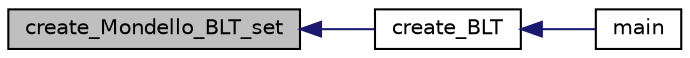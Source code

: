 digraph "create_Mondello_BLT_set"
{
  edge [fontname="Helvetica",fontsize="10",labelfontname="Helvetica",labelfontsize="10"];
  node [fontname="Helvetica",fontsize="10",shape=record];
  rankdir="LR";
  Node3413 [label="create_Mondello_BLT_set",height=0.2,width=0.4,color="black", fillcolor="grey75", style="filled", fontcolor="black"];
  Node3413 -> Node3414 [dir="back",color="midnightblue",fontsize="10",style="solid",fontname="Helvetica"];
  Node3414 [label="create_BLT",height=0.2,width=0.4,color="black", fillcolor="white", style="filled",URL="$d4/d67/geometry_8h.html#a5a6f4081a90668e2e95f8e4886d241d9"];
  Node3414 -> Node3415 [dir="back",color="midnightblue",fontsize="10",style="solid",fontname="Helvetica"];
  Node3415 [label="main",height=0.2,width=0.4,color="black", fillcolor="white", style="filled",URL="$d4/d6e/make__something_8_c.html#a217dbf8b442f20279ea00b898af96f52"];
}
